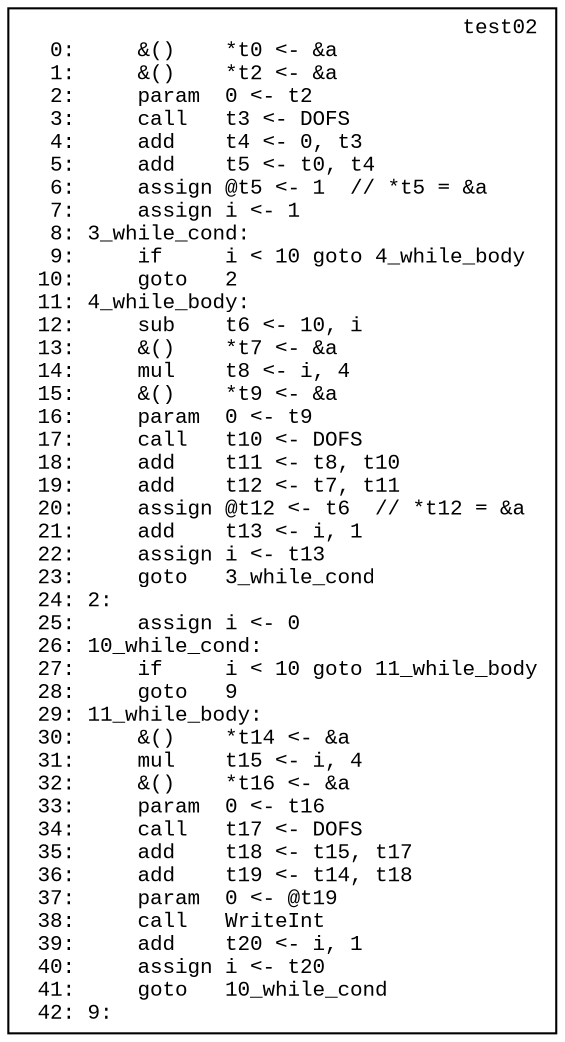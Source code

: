 digraph IR {
  graph [fontname="Times New Roman",fontsize=10];
  node  [fontname="Courier New",fontsize=10];
  edge  [fontname="Times New Roman",fontsize=10];

  // scope 'test02'
  test02_cb [label="test02\r  0:     &()    *t0 <- &a\l  1:     &()    *t2 <- &a\l  2:     param  0 <- t2\l  3:     call   t3 <- DOFS\l  4:     add    t4 <- 0, t3\l  5:     add    t5 <- t0, t4\l  6:     assign @t5 <- 1  // *t5 = &a\l  7:     assign i <- 1\l  8: 3_while_cond:\l  9:     if     i < 10 goto 4_while_body\l 10:     goto   2\l 11: 4_while_body:\l 12:     sub    t6 <- 10, i\l 13:     &()    *t7 <- &a\l 14:     mul    t8 <- i, 4\l 15:     &()    *t9 <- &a\l 16:     param  0 <- t9\l 17:     call   t10 <- DOFS\l 18:     add    t11 <- t8, t10\l 19:     add    t12 <- t7, t11\l 20:     assign @t12 <- t6  // *t12 = &a\l 21:     add    t13 <- i, 1\l 22:     assign i <- t13\l 23:     goto   3_while_cond\l 24: 2:\l 25:     assign i <- 0\l 26: 10_while_cond:\l 27:     if     i < 10 goto 11_while_body\l 28:     goto   9\l 29: 11_while_body:\l 30:     &()    *t14 <- &a\l 31:     mul    t15 <- i, 4\l 32:     &()    *t16 <- &a\l 33:     param  0 <- t16\l 34:     call   t17 <- DOFS\l 35:     add    t18 <- t15, t17\l 36:     add    t19 <- t14, t18\l 37:     param  0 <- @t19\l 38:     call   WriteInt\l 39:     add    t20 <- i, 1\l 40:     assign i <- t20\l 41:     goto   10_while_cond\l 42: 9:\l",shape=box]
}
